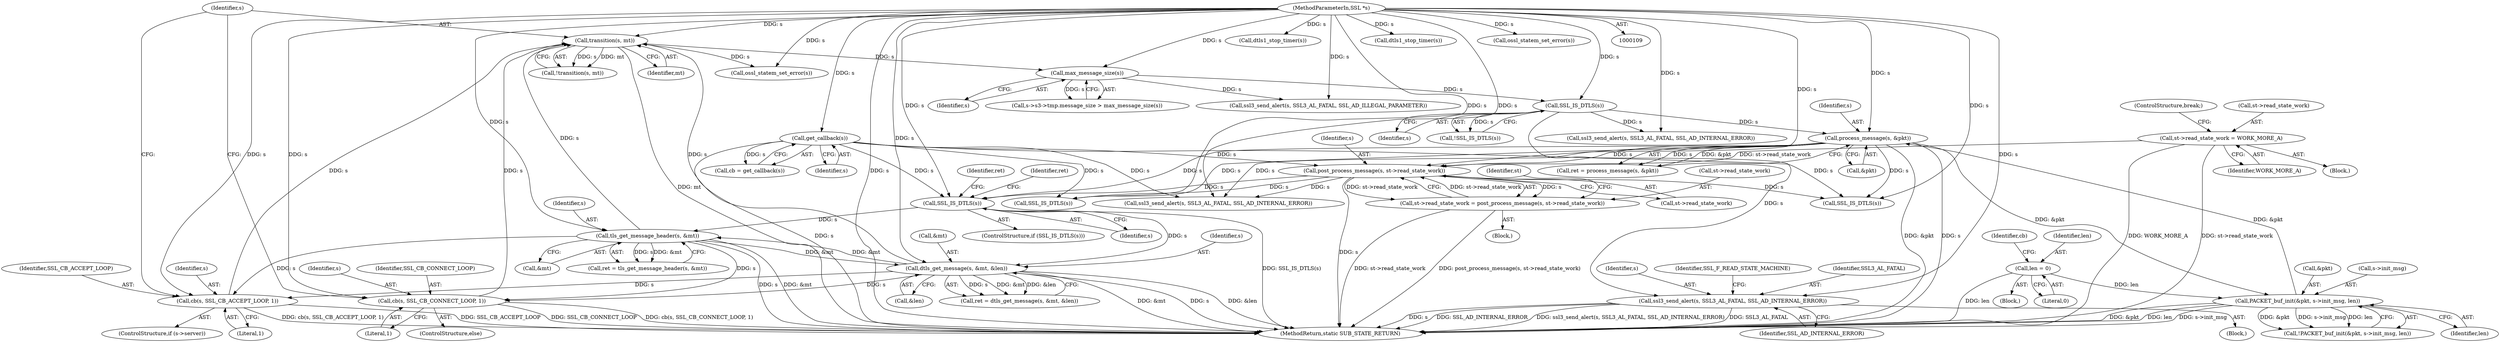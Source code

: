 digraph "0_openssl_4b390b6c3f8df925dc92a3dd6b022baa9a2f4650@API" {
"1000325" [label="(Call,ssl3_send_alert(s, SSL3_AL_FATAL, SSL_AD_INTERNAL_ERROR))"];
"1000272" [label="(Call,SSL_IS_DTLS(s))"];
"1000257" [label="(Call,max_message_size(s))"];
"1000240" [label="(Call,transition(s, mt))"];
"1000209" [label="(Call,tls_get_message_header(s, &mt))"];
"1000194" [label="(Call,SSL_IS_DTLS(s))"];
"1000385" [label="(Call,post_process_message(s, st->read_state_work))"];
"1000336" [label="(Call,process_message(s, &pkt))"];
"1000110" [label="(MethodParameterIn,SSL *s)"];
"1000317" [label="(Call,PACKET_buf_init(&pkt, s->init_msg, len))"];
"1000122" [label="(Call,len = 0)"];
"1000136" [label="(Call,get_callback(s))"];
"1000366" [label="(Call,st->read_state_work = WORK_MORE_A)"];
"1000381" [label="(Call,st->read_state_work = post_process_message(s, st->read_state_work))"];
"1000199" [label="(Call,dtls_get_message(s, &mt, &len))"];
"1000234" [label="(Call,cb(s, SSL_CB_CONNECT_LOOP, 1))"];
"1000229" [label="(Call,cb(s, SSL_CB_ACCEPT_LOOP, 1))"];
"1000232" [label="(Literal,1)"];
"1000230" [label="(Identifier,s)"];
"1000323" [label="(Identifier,len)"];
"1000338" [label="(Call,&pkt)"];
"1000318" [label="(Call,&pkt)"];
"1000392" [label="(Identifier,st)"];
"1000386" [label="(Identifier,s)"];
"1000416" [label="(Call,ssl3_send_alert(s, SSL3_AL_FATAL, SSL_AD_INTERNAL_ERROR))"];
"1000260" [label="(Call,ssl3_send_alert(s, SSL3_AL_FATAL, SSL_AD_ILLEGAL_PARAMETER))"];
"1000427" [label="(MethodReturn,static SUB_STATE_RETURN)"];
"1000347" [label="(Block,)"];
"1000385" [label="(Call,post_process_message(s, st->read_state_work))"];
"1000193" [label="(ControlStructure,if (SSL_IS_DTLS(s)))"];
"1000317" [label="(Call,PACKET_buf_init(&pkt, s->init_msg, len))"];
"1000272" [label="(Call,SSL_IS_DTLS(s))"];
"1000136" [label="(Call,get_callback(s))"];
"1000336" [label="(Call,process_message(s, &pkt))"];
"1000110" [label="(MethodParameterIn,SSL *s)"];
"1000410" [label="(Call,dtls1_stop_timer(s))"];
"1000203" [label="(Call,&len)"];
"1000233" [label="(ControlStructure,else)"];
"1000324" [label="(Block,)"];
"1000111" [label="(Block,)"];
"1000237" [label="(Literal,1)"];
"1000137" [label="(Identifier,s)"];
"1000201" [label="(Call,&mt)"];
"1000325" [label="(Call,ssl3_send_alert(s, SSL3_AL_FATAL, SSL_AD_INTERNAL_ERROR))"];
"1000328" [label="(Identifier,SSL_AD_INTERNAL_ERROR)"];
"1000381" [label="(Call,st->read_state_work = post_process_message(s, st->read_state_work))"];
"1000337" [label="(Identifier,s)"];
"1000123" [label="(Identifier,len)"];
"1000198" [label="(Identifier,ret)"];
"1000122" [label="(Call,len = 0)"];
"1000209" [label="(Call,tls_get_message_header(s, &mt))"];
"1000234" [label="(Call,cb(s, SSL_CB_CONNECT_LOOP, 1))"];
"1000367" [label="(Call,st->read_state_work)"];
"1000200" [label="(Identifier,s)"];
"1000244" [label="(Call,ossl_statem_set_error(s))"];
"1000210" [label="(Identifier,s)"];
"1000191" [label="(Block,)"];
"1000257" [label="(Call,max_message_size(s))"];
"1000407" [label="(Call,SSL_IS_DTLS(s))"];
"1000326" [label="(Identifier,s)"];
"1000258" [label="(Identifier,s)"];
"1000225" [label="(ControlStructure,if (s->server))"];
"1000366" [label="(Call,st->read_state_work = WORK_MORE_A)"];
"1000356" [label="(Call,dtls1_stop_timer(s))"];
"1000301" [label="(Call,ssl3_send_alert(s, SSL3_AL_FATAL, SSL_AD_INTERNAL_ERROR))"];
"1000370" [label="(Identifier,WORK_MORE_A)"];
"1000211" [label="(Call,&mt)"];
"1000241" [label="(Identifier,s)"];
"1000334" [label="(Call,ret = process_message(s, &pkt))"];
"1000273" [label="(Identifier,s)"];
"1000387" [label="(Call,st->read_state_work)"];
"1000240" [label="(Call,transition(s, mt))"];
"1000371" [label="(ControlStructure,break;)"];
"1000382" [label="(Call,st->read_state_work)"];
"1000423" [label="(Call,ossl_statem_set_error(s))"];
"1000197" [label="(Call,ret = dtls_get_message(s, &mt, &len))"];
"1000242" [label="(Identifier,mt)"];
"1000235" [label="(Identifier,s)"];
"1000231" [label="(Identifier,SSL_CB_ACCEPT_LOOP)"];
"1000195" [label="(Identifier,s)"];
"1000249" [label="(Call,s->s3->tmp.message_size > max_message_size(s))"];
"1000330" [label="(Identifier,SSL_F_READ_STATE_MACHINE)"];
"1000199" [label="(Call,dtls_get_message(s, &mt, &len))"];
"1000229" [label="(Call,cb(s, SSL_CB_ACCEPT_LOOP, 1))"];
"1000316" [label="(Call,!PACKET_buf_init(&pkt, s->init_msg, len))"];
"1000327" [label="(Identifier,SSL3_AL_FATAL)"];
"1000320" [label="(Call,s->init_msg)"];
"1000353" [label="(Call,SSL_IS_DTLS(s))"];
"1000132" [label="(Identifier,cb)"];
"1000208" [label="(Identifier,ret)"];
"1000271" [label="(Call,!SSL_IS_DTLS(s))"];
"1000239" [label="(Call,!transition(s, mt))"];
"1000124" [label="(Literal,0)"];
"1000236" [label="(Identifier,SSL_CB_CONNECT_LOOP)"];
"1000134" [label="(Call,cb = get_callback(s))"];
"1000194" [label="(Call,SSL_IS_DTLS(s))"];
"1000207" [label="(Call,ret = tls_get_message_header(s, &mt))"];
"1000325" -> "1000324"  [label="AST: "];
"1000325" -> "1000328"  [label="CFG: "];
"1000326" -> "1000325"  [label="AST: "];
"1000327" -> "1000325"  [label="AST: "];
"1000328" -> "1000325"  [label="AST: "];
"1000330" -> "1000325"  [label="CFG: "];
"1000325" -> "1000427"  [label="DDG: s"];
"1000325" -> "1000427"  [label="DDG: SSL_AD_INTERNAL_ERROR"];
"1000325" -> "1000427"  [label="DDG: ssl3_send_alert(s, SSL3_AL_FATAL, SSL_AD_INTERNAL_ERROR)"];
"1000325" -> "1000427"  [label="DDG: SSL3_AL_FATAL"];
"1000272" -> "1000325"  [label="DDG: s"];
"1000110" -> "1000325"  [label="DDG: s"];
"1000272" -> "1000271"  [label="AST: "];
"1000272" -> "1000273"  [label="CFG: "];
"1000273" -> "1000272"  [label="AST: "];
"1000271" -> "1000272"  [label="CFG: "];
"1000272" -> "1000271"  [label="DDG: s"];
"1000257" -> "1000272"  [label="DDG: s"];
"1000110" -> "1000272"  [label="DDG: s"];
"1000272" -> "1000301"  [label="DDG: s"];
"1000272" -> "1000336"  [label="DDG: s"];
"1000257" -> "1000249"  [label="AST: "];
"1000257" -> "1000258"  [label="CFG: "];
"1000258" -> "1000257"  [label="AST: "];
"1000249" -> "1000257"  [label="CFG: "];
"1000257" -> "1000249"  [label="DDG: s"];
"1000240" -> "1000257"  [label="DDG: s"];
"1000110" -> "1000257"  [label="DDG: s"];
"1000257" -> "1000260"  [label="DDG: s"];
"1000240" -> "1000239"  [label="AST: "];
"1000240" -> "1000242"  [label="CFG: "];
"1000241" -> "1000240"  [label="AST: "];
"1000242" -> "1000240"  [label="AST: "];
"1000239" -> "1000240"  [label="CFG: "];
"1000240" -> "1000427"  [label="DDG: mt"];
"1000240" -> "1000239"  [label="DDG: s"];
"1000240" -> "1000239"  [label="DDG: mt"];
"1000209" -> "1000240"  [label="DDG: s"];
"1000234" -> "1000240"  [label="DDG: s"];
"1000199" -> "1000240"  [label="DDG: s"];
"1000229" -> "1000240"  [label="DDG: s"];
"1000110" -> "1000240"  [label="DDG: s"];
"1000240" -> "1000244"  [label="DDG: s"];
"1000209" -> "1000207"  [label="AST: "];
"1000209" -> "1000211"  [label="CFG: "];
"1000210" -> "1000209"  [label="AST: "];
"1000211" -> "1000209"  [label="AST: "];
"1000207" -> "1000209"  [label="CFG: "];
"1000209" -> "1000427"  [label="DDG: s"];
"1000209" -> "1000427"  [label="DDG: &mt"];
"1000209" -> "1000199"  [label="DDG: &mt"];
"1000209" -> "1000207"  [label="DDG: s"];
"1000209" -> "1000207"  [label="DDG: &mt"];
"1000194" -> "1000209"  [label="DDG: s"];
"1000110" -> "1000209"  [label="DDG: s"];
"1000199" -> "1000209"  [label="DDG: &mt"];
"1000209" -> "1000229"  [label="DDG: s"];
"1000209" -> "1000234"  [label="DDG: s"];
"1000194" -> "1000193"  [label="AST: "];
"1000194" -> "1000195"  [label="CFG: "];
"1000195" -> "1000194"  [label="AST: "];
"1000198" -> "1000194"  [label="CFG: "];
"1000208" -> "1000194"  [label="CFG: "];
"1000194" -> "1000427"  [label="DDG: SSL_IS_DTLS(s)"];
"1000385" -> "1000194"  [label="DDG: s"];
"1000336" -> "1000194"  [label="DDG: s"];
"1000136" -> "1000194"  [label="DDG: s"];
"1000110" -> "1000194"  [label="DDG: s"];
"1000194" -> "1000199"  [label="DDG: s"];
"1000385" -> "1000381"  [label="AST: "];
"1000385" -> "1000387"  [label="CFG: "];
"1000386" -> "1000385"  [label="AST: "];
"1000387" -> "1000385"  [label="AST: "];
"1000381" -> "1000385"  [label="CFG: "];
"1000385" -> "1000427"  [label="DDG: s"];
"1000385" -> "1000353"  [label="DDG: s"];
"1000385" -> "1000381"  [label="DDG: s"];
"1000385" -> "1000381"  [label="DDG: st->read_state_work"];
"1000336" -> "1000385"  [label="DDG: s"];
"1000136" -> "1000385"  [label="DDG: s"];
"1000110" -> "1000385"  [label="DDG: s"];
"1000366" -> "1000385"  [label="DDG: st->read_state_work"];
"1000381" -> "1000385"  [label="DDG: st->read_state_work"];
"1000385" -> "1000407"  [label="DDG: s"];
"1000385" -> "1000416"  [label="DDG: s"];
"1000336" -> "1000334"  [label="AST: "];
"1000336" -> "1000338"  [label="CFG: "];
"1000337" -> "1000336"  [label="AST: "];
"1000338" -> "1000336"  [label="AST: "];
"1000334" -> "1000336"  [label="CFG: "];
"1000336" -> "1000427"  [label="DDG: &pkt"];
"1000336" -> "1000427"  [label="DDG: s"];
"1000336" -> "1000317"  [label="DDG: &pkt"];
"1000336" -> "1000334"  [label="DDG: s"];
"1000336" -> "1000334"  [label="DDG: &pkt"];
"1000110" -> "1000336"  [label="DDG: s"];
"1000317" -> "1000336"  [label="DDG: &pkt"];
"1000336" -> "1000353"  [label="DDG: s"];
"1000336" -> "1000407"  [label="DDG: s"];
"1000336" -> "1000416"  [label="DDG: s"];
"1000110" -> "1000109"  [label="AST: "];
"1000110" -> "1000427"  [label="DDG: s"];
"1000110" -> "1000136"  [label="DDG: s"];
"1000110" -> "1000199"  [label="DDG: s"];
"1000110" -> "1000229"  [label="DDG: s"];
"1000110" -> "1000234"  [label="DDG: s"];
"1000110" -> "1000244"  [label="DDG: s"];
"1000110" -> "1000260"  [label="DDG: s"];
"1000110" -> "1000301"  [label="DDG: s"];
"1000110" -> "1000353"  [label="DDG: s"];
"1000110" -> "1000356"  [label="DDG: s"];
"1000110" -> "1000407"  [label="DDG: s"];
"1000110" -> "1000410"  [label="DDG: s"];
"1000110" -> "1000416"  [label="DDG: s"];
"1000110" -> "1000423"  [label="DDG: s"];
"1000317" -> "1000316"  [label="AST: "];
"1000317" -> "1000323"  [label="CFG: "];
"1000318" -> "1000317"  [label="AST: "];
"1000320" -> "1000317"  [label="AST: "];
"1000323" -> "1000317"  [label="AST: "];
"1000316" -> "1000317"  [label="CFG: "];
"1000317" -> "1000427"  [label="DDG: &pkt"];
"1000317" -> "1000427"  [label="DDG: len"];
"1000317" -> "1000427"  [label="DDG: s->init_msg"];
"1000317" -> "1000316"  [label="DDG: &pkt"];
"1000317" -> "1000316"  [label="DDG: s->init_msg"];
"1000317" -> "1000316"  [label="DDG: len"];
"1000122" -> "1000317"  [label="DDG: len"];
"1000122" -> "1000111"  [label="AST: "];
"1000122" -> "1000124"  [label="CFG: "];
"1000123" -> "1000122"  [label="AST: "];
"1000124" -> "1000122"  [label="AST: "];
"1000132" -> "1000122"  [label="CFG: "];
"1000122" -> "1000427"  [label="DDG: len"];
"1000136" -> "1000134"  [label="AST: "];
"1000136" -> "1000137"  [label="CFG: "];
"1000137" -> "1000136"  [label="AST: "];
"1000134" -> "1000136"  [label="CFG: "];
"1000136" -> "1000427"  [label="DDG: s"];
"1000136" -> "1000134"  [label="DDG: s"];
"1000136" -> "1000353"  [label="DDG: s"];
"1000136" -> "1000407"  [label="DDG: s"];
"1000136" -> "1000416"  [label="DDG: s"];
"1000366" -> "1000347"  [label="AST: "];
"1000366" -> "1000370"  [label="CFG: "];
"1000367" -> "1000366"  [label="AST: "];
"1000370" -> "1000366"  [label="AST: "];
"1000371" -> "1000366"  [label="CFG: "];
"1000366" -> "1000427"  [label="DDG: WORK_MORE_A"];
"1000366" -> "1000427"  [label="DDG: st->read_state_work"];
"1000381" -> "1000191"  [label="AST: "];
"1000382" -> "1000381"  [label="AST: "];
"1000392" -> "1000381"  [label="CFG: "];
"1000381" -> "1000427"  [label="DDG: st->read_state_work"];
"1000381" -> "1000427"  [label="DDG: post_process_message(s, st->read_state_work)"];
"1000199" -> "1000197"  [label="AST: "];
"1000199" -> "1000203"  [label="CFG: "];
"1000200" -> "1000199"  [label="AST: "];
"1000201" -> "1000199"  [label="AST: "];
"1000203" -> "1000199"  [label="AST: "];
"1000197" -> "1000199"  [label="CFG: "];
"1000199" -> "1000427"  [label="DDG: &mt"];
"1000199" -> "1000427"  [label="DDG: s"];
"1000199" -> "1000427"  [label="DDG: &len"];
"1000199" -> "1000197"  [label="DDG: s"];
"1000199" -> "1000197"  [label="DDG: &mt"];
"1000199" -> "1000197"  [label="DDG: &len"];
"1000199" -> "1000229"  [label="DDG: s"];
"1000199" -> "1000234"  [label="DDG: s"];
"1000234" -> "1000233"  [label="AST: "];
"1000234" -> "1000237"  [label="CFG: "];
"1000235" -> "1000234"  [label="AST: "];
"1000236" -> "1000234"  [label="AST: "];
"1000237" -> "1000234"  [label="AST: "];
"1000241" -> "1000234"  [label="CFG: "];
"1000234" -> "1000427"  [label="DDG: SSL_CB_CONNECT_LOOP"];
"1000234" -> "1000427"  [label="DDG: cb(s, SSL_CB_CONNECT_LOOP, 1)"];
"1000229" -> "1000225"  [label="AST: "];
"1000229" -> "1000232"  [label="CFG: "];
"1000230" -> "1000229"  [label="AST: "];
"1000231" -> "1000229"  [label="AST: "];
"1000232" -> "1000229"  [label="AST: "];
"1000241" -> "1000229"  [label="CFG: "];
"1000229" -> "1000427"  [label="DDG: cb(s, SSL_CB_ACCEPT_LOOP, 1)"];
"1000229" -> "1000427"  [label="DDG: SSL_CB_ACCEPT_LOOP"];
}
